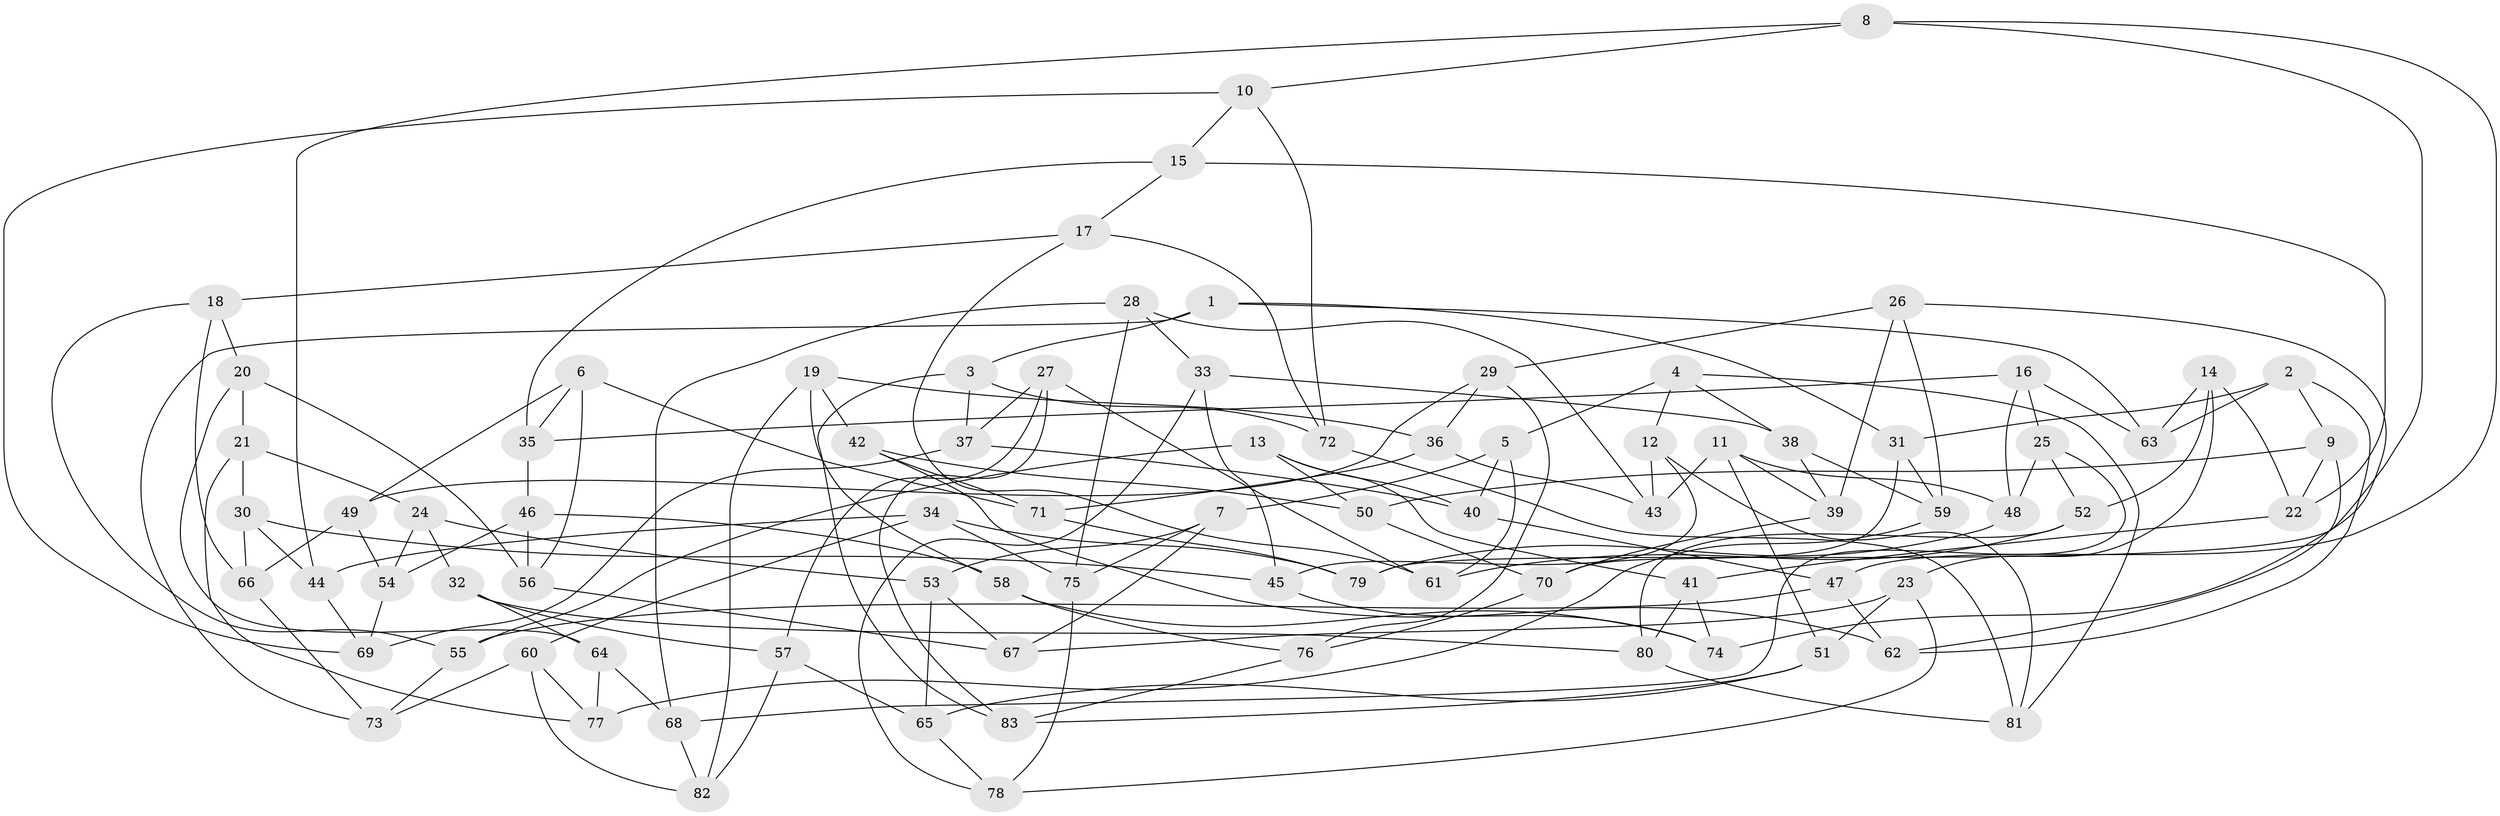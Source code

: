 // coarse degree distribution, {4: 0.3, 3: 0.08, 5: 0.32, 6: 0.3}
// Generated by graph-tools (version 1.1) at 2025/38/03/04/25 23:38:11]
// undirected, 83 vertices, 166 edges
graph export_dot {
  node [color=gray90,style=filled];
  1;
  2;
  3;
  4;
  5;
  6;
  7;
  8;
  9;
  10;
  11;
  12;
  13;
  14;
  15;
  16;
  17;
  18;
  19;
  20;
  21;
  22;
  23;
  24;
  25;
  26;
  27;
  28;
  29;
  30;
  31;
  32;
  33;
  34;
  35;
  36;
  37;
  38;
  39;
  40;
  41;
  42;
  43;
  44;
  45;
  46;
  47;
  48;
  49;
  50;
  51;
  52;
  53;
  54;
  55;
  56;
  57;
  58;
  59;
  60;
  61;
  62;
  63;
  64;
  65;
  66;
  67;
  68;
  69;
  70;
  71;
  72;
  73;
  74;
  75;
  76;
  77;
  78;
  79;
  80;
  81;
  82;
  83;
  1 -- 31;
  1 -- 3;
  1 -- 63;
  1 -- 73;
  2 -- 31;
  2 -- 62;
  2 -- 63;
  2 -- 9;
  3 -- 72;
  3 -- 83;
  3 -- 37;
  4 -- 38;
  4 -- 12;
  4 -- 5;
  4 -- 81;
  5 -- 40;
  5 -- 7;
  5 -- 61;
  6 -- 49;
  6 -- 71;
  6 -- 35;
  6 -- 56;
  7 -- 67;
  7 -- 53;
  7 -- 75;
  8 -- 79;
  8 -- 10;
  8 -- 44;
  8 -- 47;
  9 -- 50;
  9 -- 22;
  9 -- 62;
  10 -- 15;
  10 -- 72;
  10 -- 69;
  11 -- 39;
  11 -- 43;
  11 -- 48;
  11 -- 51;
  12 -- 43;
  12 -- 45;
  12 -- 81;
  13 -- 55;
  13 -- 41;
  13 -- 50;
  13 -- 40;
  14 -- 23;
  14 -- 63;
  14 -- 52;
  14 -- 22;
  15 -- 22;
  15 -- 35;
  15 -- 17;
  16 -- 63;
  16 -- 48;
  16 -- 35;
  16 -- 25;
  17 -- 18;
  17 -- 61;
  17 -- 72;
  18 -- 20;
  18 -- 66;
  18 -- 55;
  19 -- 82;
  19 -- 36;
  19 -- 58;
  19 -- 42;
  20 -- 21;
  20 -- 56;
  20 -- 64;
  21 -- 30;
  21 -- 77;
  21 -- 24;
  22 -- 41;
  23 -- 51;
  23 -- 78;
  23 -- 67;
  24 -- 32;
  24 -- 54;
  24 -- 53;
  25 -- 68;
  25 -- 48;
  25 -- 52;
  26 -- 39;
  26 -- 74;
  26 -- 29;
  26 -- 59;
  27 -- 61;
  27 -- 83;
  27 -- 37;
  27 -- 57;
  28 -- 33;
  28 -- 75;
  28 -- 43;
  28 -- 68;
  29 -- 36;
  29 -- 49;
  29 -- 76;
  30 -- 44;
  30 -- 66;
  30 -- 45;
  31 -- 59;
  31 -- 70;
  32 -- 57;
  32 -- 64;
  32 -- 80;
  33 -- 38;
  33 -- 78;
  33 -- 45;
  34 -- 60;
  34 -- 44;
  34 -- 79;
  34 -- 75;
  35 -- 46;
  36 -- 71;
  36 -- 43;
  37 -- 40;
  37 -- 69;
  38 -- 59;
  38 -- 39;
  39 -- 70;
  40 -- 47;
  41 -- 80;
  41 -- 74;
  42 -- 50;
  42 -- 71;
  42 -- 62;
  44 -- 69;
  45 -- 74;
  46 -- 54;
  46 -- 56;
  46 -- 58;
  47 -- 55;
  47 -- 62;
  48 -- 79;
  49 -- 54;
  49 -- 66;
  50 -- 70;
  51 -- 65;
  51 -- 83;
  52 -- 61;
  52 -- 80;
  53 -- 67;
  53 -- 65;
  54 -- 69;
  55 -- 73;
  56 -- 67;
  57 -- 82;
  57 -- 65;
  58 -- 74;
  58 -- 76;
  59 -- 77;
  60 -- 82;
  60 -- 77;
  60 -- 73;
  64 -- 68;
  64 -- 77;
  65 -- 78;
  66 -- 73;
  68 -- 82;
  70 -- 76;
  71 -- 79;
  72 -- 81;
  75 -- 78;
  76 -- 83;
  80 -- 81;
}
